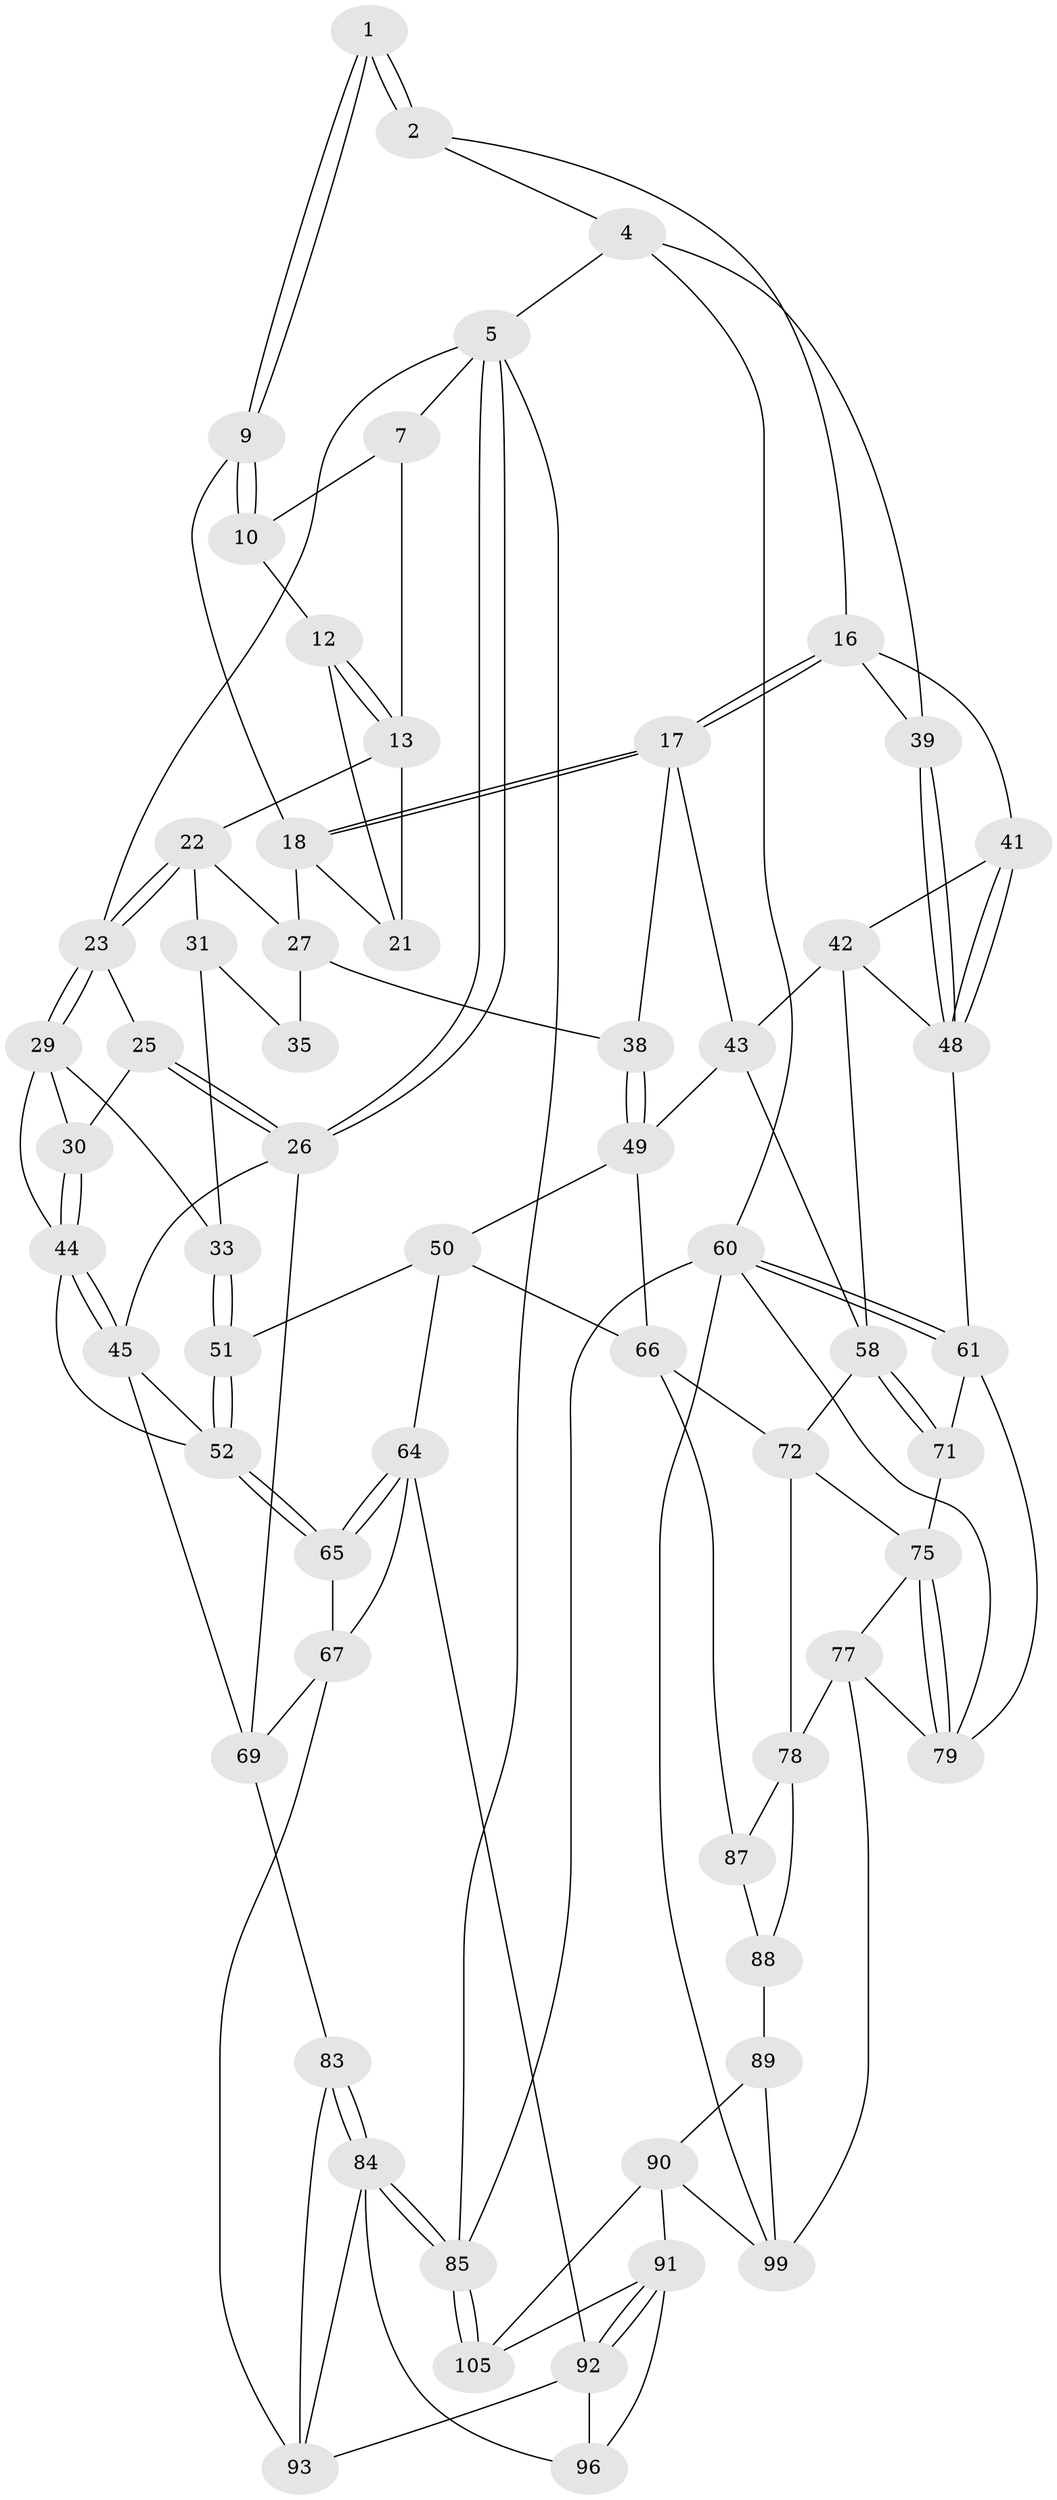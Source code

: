// original degree distribution, {4: 0.2830188679245283, 5: 0.4339622641509434, 6: 0.2641509433962264, 3: 0.018867924528301886}
// Generated by graph-tools (version 1.1) at 2025/11/02/27/25 16:11:59]
// undirected, 62 vertices, 138 edges
graph export_dot {
graph [start="1"]
  node [color=gray90,style=filled];
  1 [pos="+0.6898628599293555+0"];
  2 [pos="+0.804020120020204+0",super="+3"];
  4 [pos="+1+0"];
  5 [pos="+0+0",super="+6"];
  7 [pos="+0.21031366221633327+0",super="+8"];
  9 [pos="+0.5937571996447988+0.0516204744593231",super="+15"];
  10 [pos="+0.5826033906867969+0.0710197585614421",super="+11"];
  12 [pos="+0.4582486155783699+0.03467826934195481",super="+19"];
  13 [pos="+0.43874883870061837+0.09426572022930008",super="+14"];
  16 [pos="+0.7475857456259397+0.21862565068992346",super="+40"];
  17 [pos="+0.7413520806552366+0.22200841000500016",super="+37"];
  18 [pos="+0.7075720076586066+0.21547703610211116",super="+20"];
  21 [pos="+0.5849582969347413+0.15012244617546713"];
  22 [pos="+0.35206312043451743+0.20305366629691493",super="+28"];
  23 [pos="+0.3058036168610231+0.21680942910101522",super="+24"];
  25 [pos="+0.08822391227313789+0.20584681698457277"];
  26 [pos="+0+0.024924517542671436",super="+46"];
  27 [pos="+0.608358816625758+0.2118688880320457",super="+36"];
  29 [pos="+0.28252866127425114+0.2444820212960794",super="+34"];
  30 [pos="+0.09043075084322154+0.27656113474948374"];
  31 [pos="+0.3911945950341119+0.251711125394474",super="+32"];
  33 [pos="+0.39323776453201376+0.41911357794062415"];
  35 [pos="+0.49366033586282604+0.33048818498877014"];
  38 [pos="+0.5559058842380693+0.4114816417523372"];
  39 [pos="+1+0"];
  41 [pos="+0.9308352948361178+0.3193568960358589"];
  42 [pos="+0.8500682023028188+0.43047978793945285",super="+55"];
  43 [pos="+0.7679324642371909+0.4714475072730123",super="+56"];
  44 [pos="+0+0.42876307246371065",super="+47"];
  45 [pos="+0+0.47026677576058046",super="+62"];
  48 [pos="+1+0.3660153992880992",super="+54"];
  49 [pos="+0.5435788689458155+0.5209906816357596",super="+57"];
  50 [pos="+0.48039887913802864+0.5304213430299903",super="+63"];
  51 [pos="+0.41470910309234843+0.5256179841162357"];
  52 [pos="+0.36174501849611224+0.5523043720596034",super="+53"];
  58 [pos="+0.8395915094378457+0.585161892680339",super="+59"];
  60 [pos="+1+1",super="+102"];
  61 [pos="+1+0.7366870653782976",super="+70"];
  64 [pos="+0.4035084965902219+0.7558102534621945",super="+86"];
  65 [pos="+0.3560878609556017+0.6819730721673979"];
  66 [pos="+0.6191269487553602+0.7487230434587395",super="+74"];
  67 [pos="+0.2318355095404759+0.7418972994202857",super="+68"];
  69 [pos="+0.18964491672020406+0.6844307336325407",super="+82"];
  71 [pos="+0.9163362456634702+0.6660871979605377"];
  72 [pos="+0.7908861516266646+0.7029243604811792",super="+73"];
  75 [pos="+0.8496405616614396+0.7302920225316389",super="+76"];
  77 [pos="+0.8059648649360718+0.8269998137704907",super="+80"];
  78 [pos="+0.7703595103171202+0.8194001552693027",super="+98"];
  79 [pos="+0.8684081649133341+0.8434224579108417",super="+81"];
  83 [pos="+0+0.7957607209117307"];
  84 [pos="+0+1",super="+97"];
  85 [pos="+0+1"];
  87 [pos="+0.6216208303264655+0.7630624608727788"];
  88 [pos="+0.5961048620409378+0.8028520625496282",super="+101"];
  89 [pos="+0.5486267361868669+0.8633529059825951",super="+100"];
  90 [pos="+0.5064300148579791+0.8856049575869275",super="+106"];
  91 [pos="+0.404395738825121+0.8847697105746896",super="+104"];
  92 [pos="+0.39520229449601285+0.8600248906512215",super="+95"];
  93 [pos="+0.21003547492742936+0.7636598481609944",super="+94"];
  96 [pos="+0.20834616460564037+0.9080307990744506"];
  99 [pos="+0.7296588084278598+1",super="+103"];
  105 [pos="+0.33866214932341665+1"];
  1 -- 2;
  1 -- 2;
  1 -- 9;
  1 -- 9;
  2 -- 16;
  2 -- 4;
  4 -- 5;
  4 -- 39;
  4 -- 60;
  5 -- 26;
  5 -- 26;
  5 -- 85;
  5 -- 7;
  5 -- 23;
  7 -- 13;
  7 -- 10;
  9 -- 10;
  9 -- 10;
  9 -- 18;
  10 -- 12 [weight=2];
  12 -- 13;
  12 -- 13;
  12 -- 21;
  13 -- 21;
  13 -- 22;
  16 -- 17;
  16 -- 17;
  16 -- 41;
  16 -- 39;
  17 -- 18;
  17 -- 18;
  17 -- 43;
  17 -- 38;
  18 -- 27;
  18 -- 21;
  22 -- 23;
  22 -- 23;
  22 -- 27;
  22 -- 31;
  23 -- 29;
  23 -- 29;
  23 -- 25;
  25 -- 26;
  25 -- 26;
  25 -- 30;
  26 -- 69;
  26 -- 45;
  27 -- 35;
  27 -- 38;
  29 -- 30;
  29 -- 33;
  29 -- 44;
  30 -- 44;
  30 -- 44;
  31 -- 35 [weight=2];
  31 -- 33;
  33 -- 51;
  33 -- 51;
  38 -- 49;
  38 -- 49;
  39 -- 48;
  39 -- 48;
  41 -- 42;
  41 -- 48;
  41 -- 48;
  42 -- 43;
  42 -- 48;
  42 -- 58;
  43 -- 49;
  43 -- 58;
  44 -- 45;
  44 -- 45;
  44 -- 52;
  45 -- 69;
  45 -- 52;
  48 -- 61;
  49 -- 50;
  49 -- 66;
  50 -- 51;
  50 -- 64;
  50 -- 66;
  51 -- 52;
  51 -- 52;
  52 -- 65;
  52 -- 65;
  58 -- 71;
  58 -- 71;
  58 -- 72;
  60 -- 61;
  60 -- 61;
  60 -- 85;
  60 -- 79;
  60 -- 99;
  61 -- 71;
  61 -- 79;
  64 -- 65;
  64 -- 65;
  64 -- 67;
  64 -- 92;
  65 -- 67;
  66 -- 72;
  66 -- 87;
  67 -- 69;
  67 -- 93;
  69 -- 83;
  71 -- 75;
  72 -- 75;
  72 -- 78;
  75 -- 79;
  75 -- 79;
  75 -- 77;
  77 -- 78;
  77 -- 99;
  77 -- 79;
  78 -- 87;
  78 -- 88;
  83 -- 84;
  83 -- 84;
  83 -- 93;
  84 -- 85;
  84 -- 85;
  84 -- 96;
  84 -- 93;
  85 -- 105;
  85 -- 105;
  87 -- 88;
  88 -- 89 [weight=2];
  89 -- 90;
  89 -- 99;
  90 -- 91;
  90 -- 105;
  90 -- 99;
  91 -- 92;
  91 -- 92;
  91 -- 96;
  91 -- 105;
  92 -- 96;
  92 -- 93;
}
